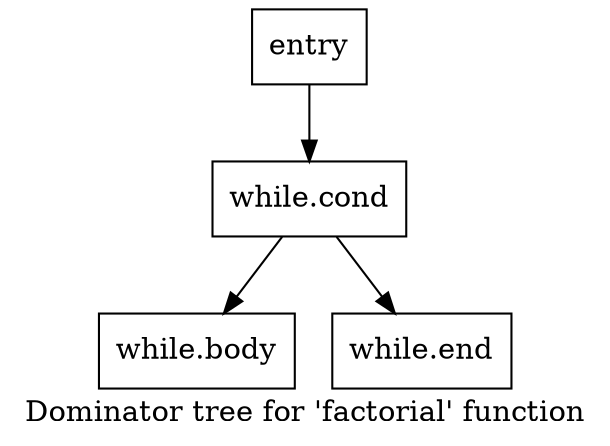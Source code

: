 digraph "Dominator tree for 'factorial' function" {
	label="Dominator tree for 'factorial' function";

	Node0x55eb751e9aa0 [shape=record,label="{entry}"];
	Node0x55eb751e9aa0 -> Node0x55eb751e9f10;
	Node0x55eb751e9f10 [shape=record,label="{while.cond}"];
	Node0x55eb751e9f10 -> Node0x55eb751e9f70;
	Node0x55eb751e9f10 -> Node0x55eb751e9fd0;
	Node0x55eb751e9f70 [shape=record,label="{while.body}"];
	Node0x55eb751e9fd0 [shape=record,label="{while.end}"];
}
